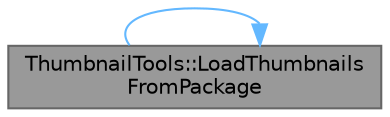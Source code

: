 digraph "ThumbnailTools::LoadThumbnailsFromPackage"
{
 // INTERACTIVE_SVG=YES
 // LATEX_PDF_SIZE
  bgcolor="transparent";
  edge [fontname=Helvetica,fontsize=10,labelfontname=Helvetica,labelfontsize=10];
  node [fontname=Helvetica,fontsize=10,shape=box,height=0.2,width=0.4];
  rankdir="LR";
  Node1 [id="Node000001",label="ThumbnailTools::LoadThumbnails\lFromPackage",height=0.2,width=0.4,color="gray40", fillcolor="grey60", style="filled", fontcolor="black",tooltip="Loads thumbnails from the specified package file name (or from the external thumbnail cache file if i..."];
  Node1 -> Node1 [id="edge1_Node000001_Node000001",color="steelblue1",style="solid",tooltip=" "];
}
